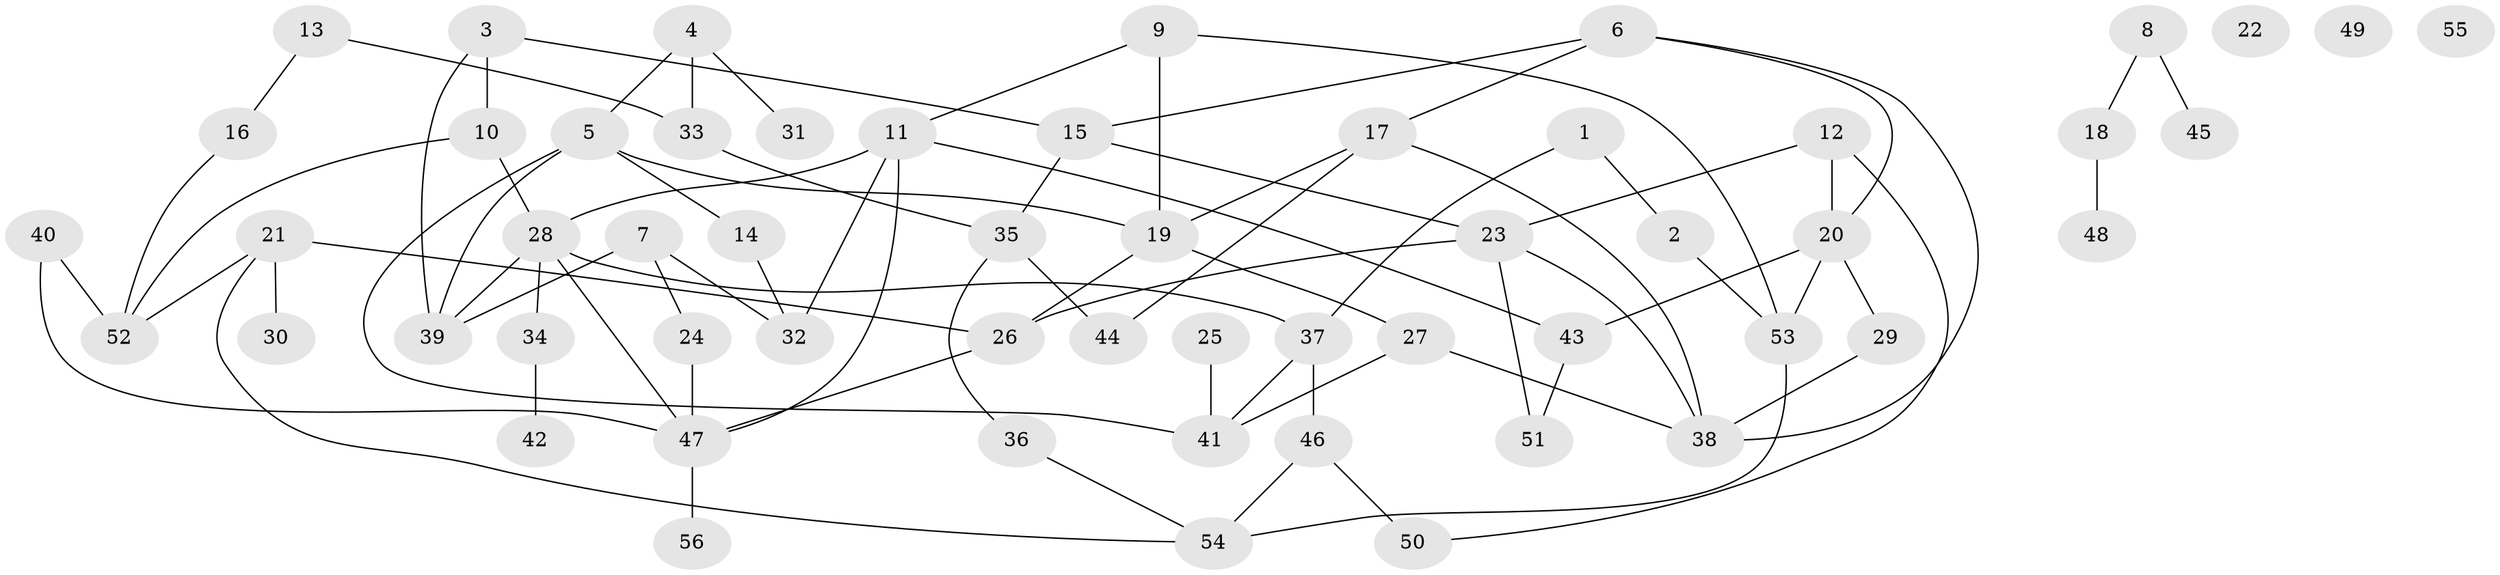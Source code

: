 // coarse degree distribution, {4: 0.16216216216216217, 5: 0.05405405405405406, 3: 0.16216216216216217, 7: 0.05405405405405406, 6: 0.10810810810810811, 1: 0.1891891891891892, 2: 0.16216216216216217, 0: 0.08108108108108109, 9: 0.02702702702702703}
// Generated by graph-tools (version 1.1) at 2025/41/03/06/25 10:41:19]
// undirected, 56 vertices, 80 edges
graph export_dot {
graph [start="1"]
  node [color=gray90,style=filled];
  1;
  2;
  3;
  4;
  5;
  6;
  7;
  8;
  9;
  10;
  11;
  12;
  13;
  14;
  15;
  16;
  17;
  18;
  19;
  20;
  21;
  22;
  23;
  24;
  25;
  26;
  27;
  28;
  29;
  30;
  31;
  32;
  33;
  34;
  35;
  36;
  37;
  38;
  39;
  40;
  41;
  42;
  43;
  44;
  45;
  46;
  47;
  48;
  49;
  50;
  51;
  52;
  53;
  54;
  55;
  56;
  1 -- 2;
  1 -- 37;
  2 -- 53;
  3 -- 10;
  3 -- 15;
  3 -- 39;
  4 -- 5;
  4 -- 31;
  4 -- 33;
  5 -- 14;
  5 -- 19;
  5 -- 39;
  5 -- 41;
  6 -- 15;
  6 -- 17;
  6 -- 20;
  6 -- 38;
  7 -- 24;
  7 -- 32;
  7 -- 39;
  8 -- 18;
  8 -- 45;
  9 -- 11;
  9 -- 19;
  9 -- 53;
  10 -- 28;
  10 -- 52;
  11 -- 28;
  11 -- 32;
  11 -- 43;
  11 -- 47;
  12 -- 20;
  12 -- 23;
  12 -- 50;
  13 -- 16;
  13 -- 33;
  14 -- 32;
  15 -- 23;
  15 -- 35;
  16 -- 52;
  17 -- 19;
  17 -- 38;
  17 -- 44;
  18 -- 48;
  19 -- 26;
  19 -- 27;
  20 -- 29;
  20 -- 43;
  20 -- 53;
  21 -- 26;
  21 -- 30;
  21 -- 52;
  21 -- 54;
  23 -- 26;
  23 -- 38;
  23 -- 51;
  24 -- 47;
  25 -- 41;
  26 -- 47;
  27 -- 38;
  27 -- 41;
  28 -- 34;
  28 -- 37;
  28 -- 39;
  28 -- 47;
  29 -- 38;
  33 -- 35;
  34 -- 42;
  35 -- 36;
  35 -- 44;
  36 -- 54;
  37 -- 41;
  37 -- 46;
  40 -- 47;
  40 -- 52;
  43 -- 51;
  46 -- 50;
  46 -- 54;
  47 -- 56;
  53 -- 54;
}
